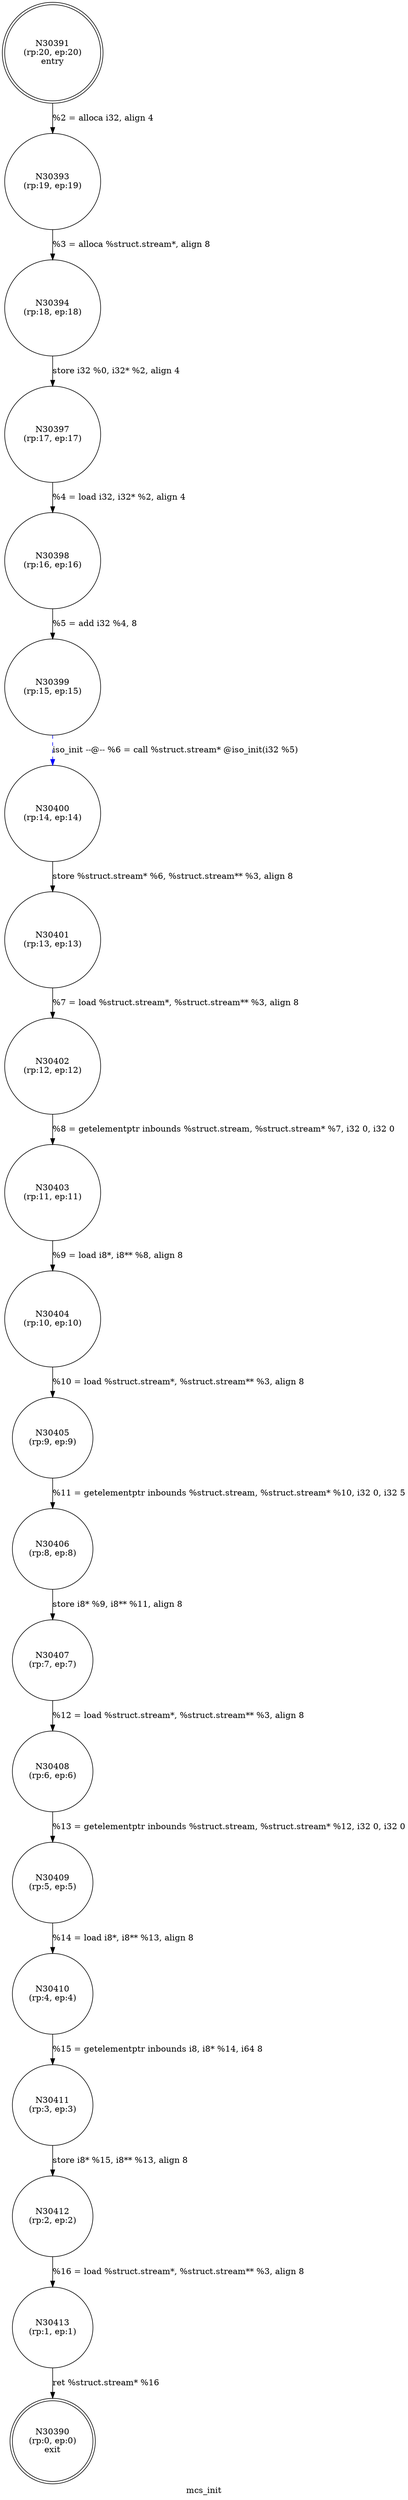 digraph mcs_init {
label="mcs_init"
30390 [label="N30390\n(rp:0, ep:0)\nexit", shape="doublecircle"]
30391 [label="N30391\n(rp:20, ep:20)\nentry", shape="doublecircle"]
30391 -> 30393 [label="%2 = alloca i32, align 4"]
30393 [label="N30393\n(rp:19, ep:19)", shape="circle"]
30393 -> 30394 [label="%3 = alloca %struct.stream*, align 8"]
30394 [label="N30394\n(rp:18, ep:18)", shape="circle"]
30394 -> 30397 [label="store i32 %0, i32* %2, align 4"]
30397 [label="N30397\n(rp:17, ep:17)", shape="circle"]
30397 -> 30398 [label="%4 = load i32, i32* %2, align 4"]
30398 [label="N30398\n(rp:16, ep:16)", shape="circle"]
30398 -> 30399 [label="%5 = add i32 %4, 8"]
30399 [label="N30399\n(rp:15, ep:15)", shape="circle"]
30399 -> 30400 [label="iso_init --@-- %6 = call %struct.stream* @iso_init(i32 %5)", style="dashed", color="blue"]
30400 [label="N30400\n(rp:14, ep:14)", shape="circle"]
30400 -> 30401 [label="store %struct.stream* %6, %struct.stream** %3, align 8"]
30401 [label="N30401\n(rp:13, ep:13)", shape="circle"]
30401 -> 30402 [label="%7 = load %struct.stream*, %struct.stream** %3, align 8"]
30402 [label="N30402\n(rp:12, ep:12)", shape="circle"]
30402 -> 30403 [label="%8 = getelementptr inbounds %struct.stream, %struct.stream* %7, i32 0, i32 0"]
30403 [label="N30403\n(rp:11, ep:11)", shape="circle"]
30403 -> 30404 [label="%9 = load i8*, i8** %8, align 8"]
30404 [label="N30404\n(rp:10, ep:10)", shape="circle"]
30404 -> 30405 [label="%10 = load %struct.stream*, %struct.stream** %3, align 8"]
30405 [label="N30405\n(rp:9, ep:9)", shape="circle"]
30405 -> 30406 [label="%11 = getelementptr inbounds %struct.stream, %struct.stream* %10, i32 0, i32 5"]
30406 [label="N30406\n(rp:8, ep:8)", shape="circle"]
30406 -> 30407 [label="store i8* %9, i8** %11, align 8"]
30407 [label="N30407\n(rp:7, ep:7)", shape="circle"]
30407 -> 30408 [label="%12 = load %struct.stream*, %struct.stream** %3, align 8"]
30408 [label="N30408\n(rp:6, ep:6)", shape="circle"]
30408 -> 30409 [label="%13 = getelementptr inbounds %struct.stream, %struct.stream* %12, i32 0, i32 0"]
30409 [label="N30409\n(rp:5, ep:5)", shape="circle"]
30409 -> 30410 [label="%14 = load i8*, i8** %13, align 8"]
30410 [label="N30410\n(rp:4, ep:4)", shape="circle"]
30410 -> 30411 [label="%15 = getelementptr inbounds i8, i8* %14, i64 8"]
30411 [label="N30411\n(rp:3, ep:3)", shape="circle"]
30411 -> 30412 [label="store i8* %15, i8** %13, align 8"]
30412 [label="N30412\n(rp:2, ep:2)", shape="circle"]
30412 -> 30413 [label="%16 = load %struct.stream*, %struct.stream** %3, align 8"]
30413 [label="N30413\n(rp:1, ep:1)", shape="circle"]
30413 -> 30390 [label="ret %struct.stream* %16"]
}
